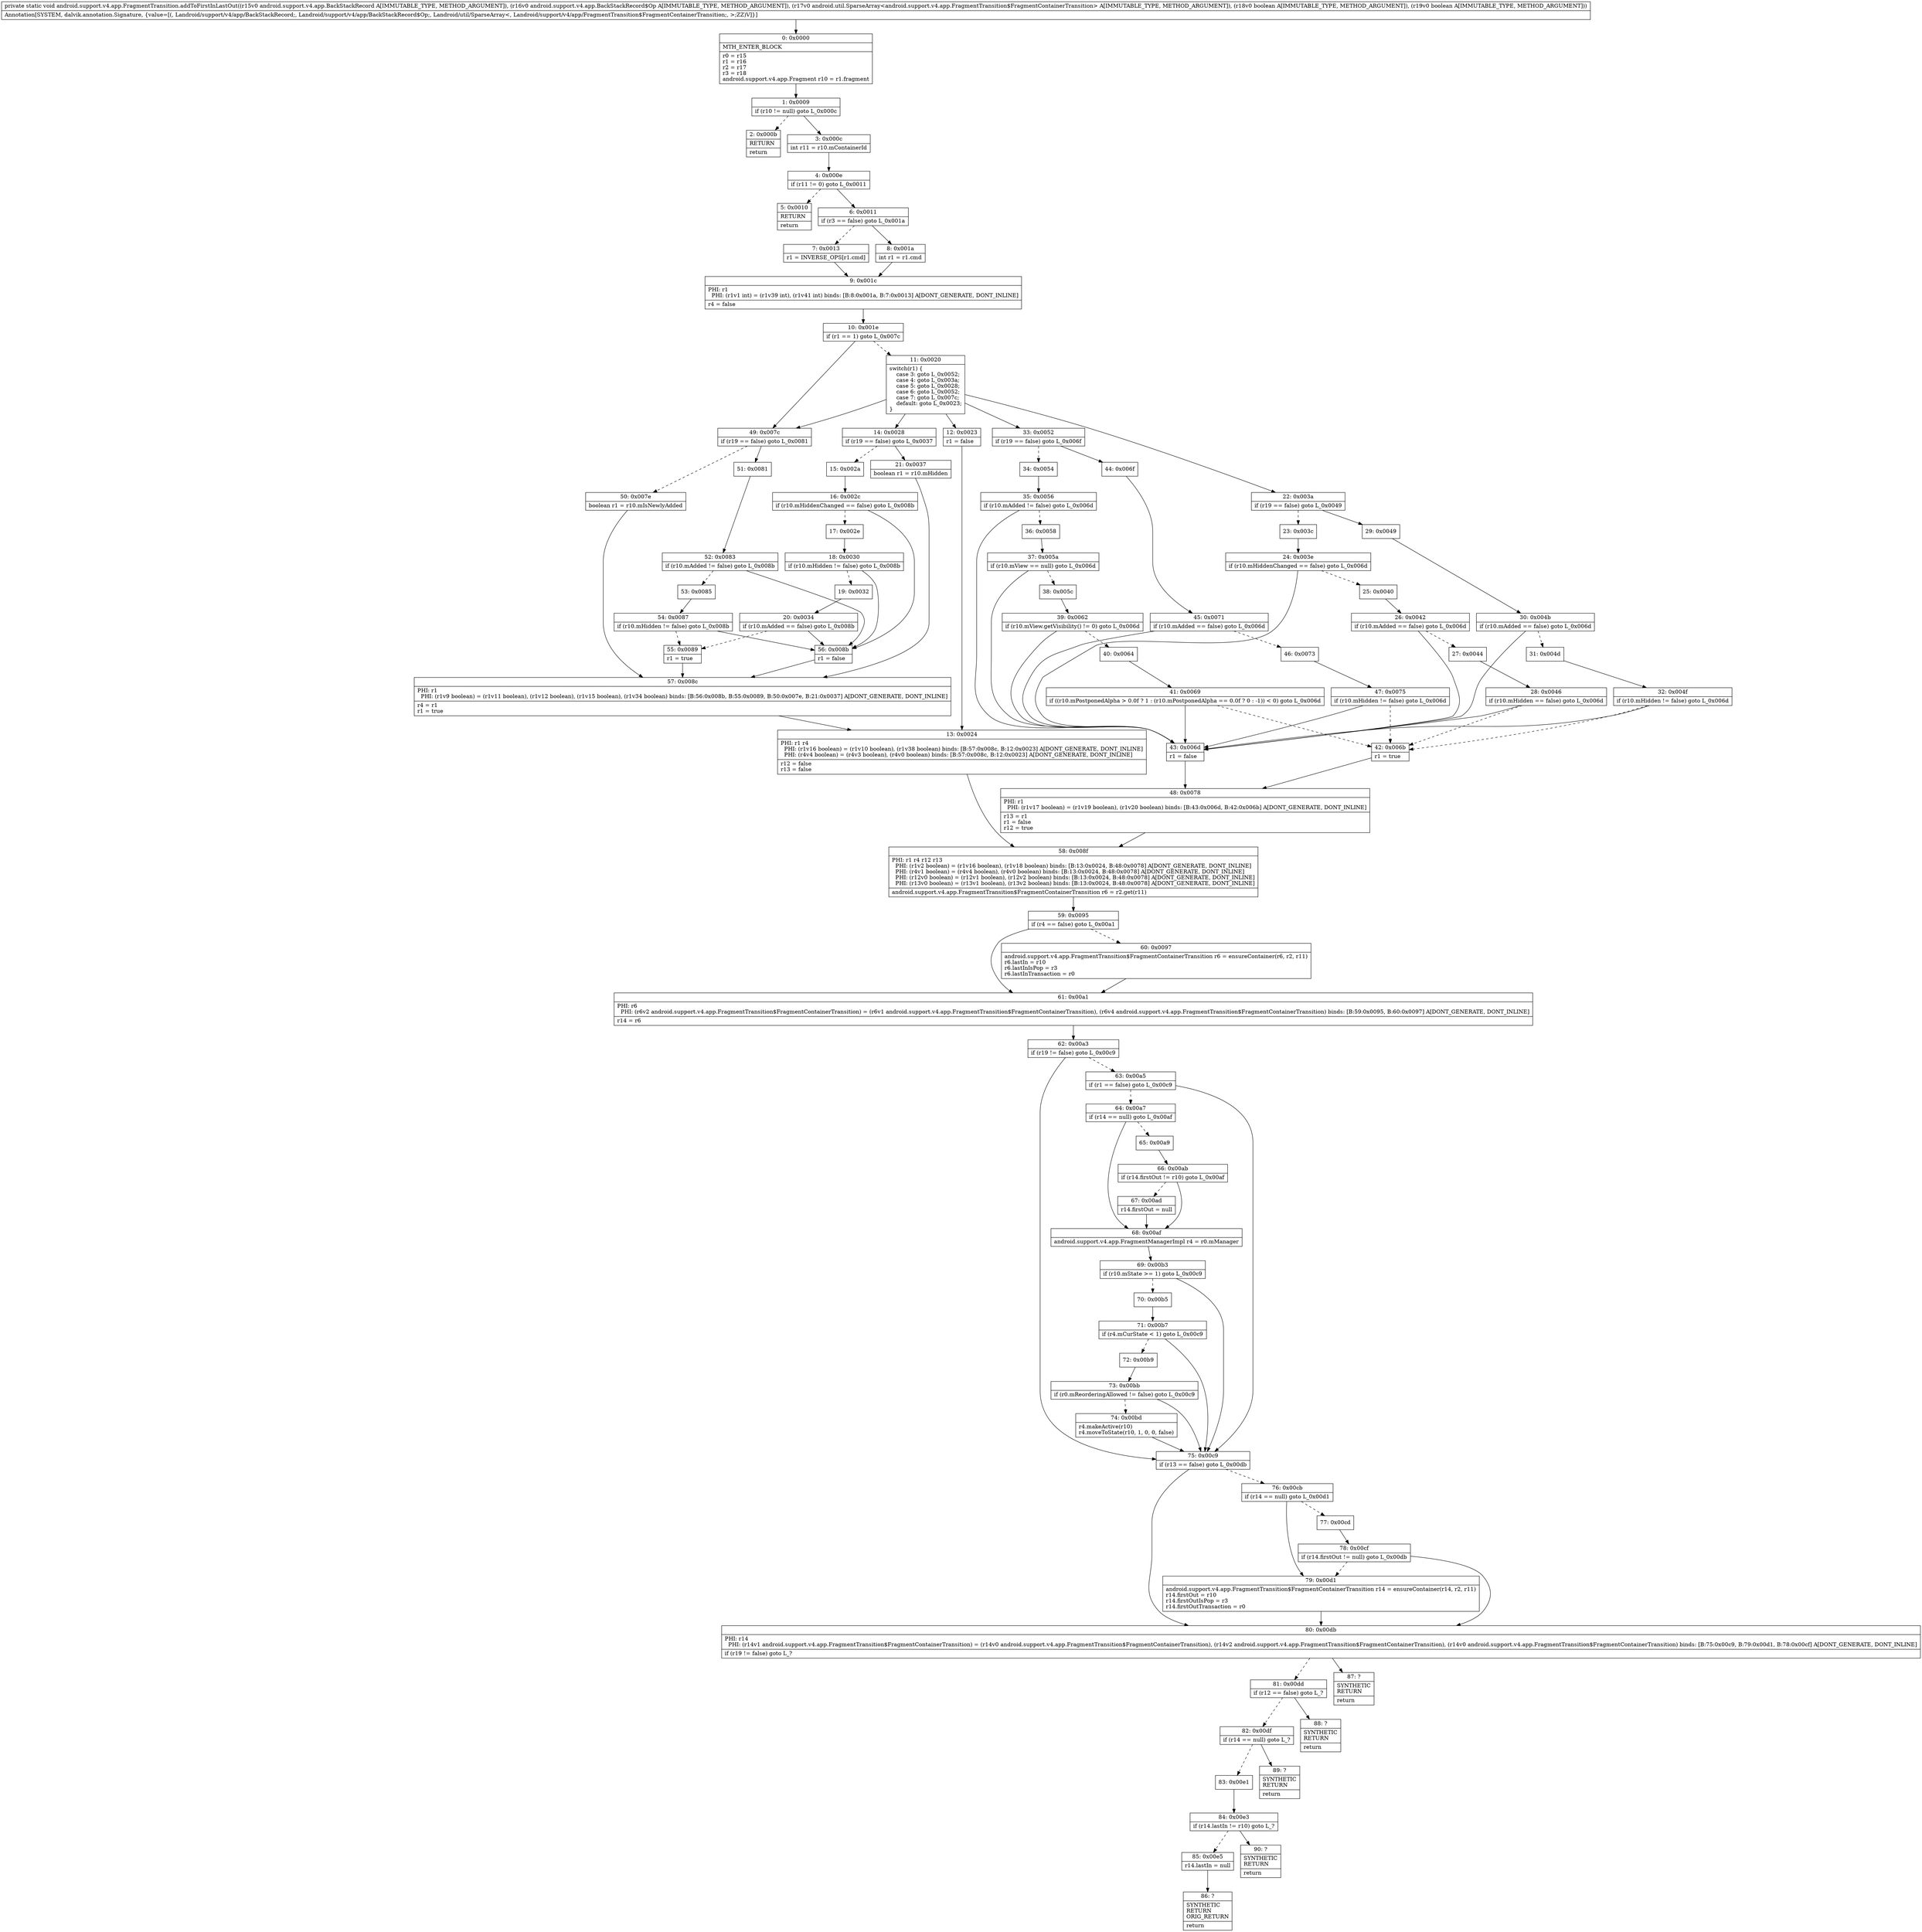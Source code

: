 digraph "CFG forandroid.support.v4.app.FragmentTransition.addToFirstInLastOut(Landroid\/support\/v4\/app\/BackStackRecord;Landroid\/support\/v4\/app\/BackStackRecord$Op;Landroid\/util\/SparseArray;ZZ)V" {
Node_0 [shape=record,label="{0\:\ 0x0000|MTH_ENTER_BLOCK\l|r0 = r15\lr1 = r16\lr2 = r17\lr3 = r18\landroid.support.v4.app.Fragment r10 = r1.fragment\l}"];
Node_1 [shape=record,label="{1\:\ 0x0009|if (r10 != null) goto L_0x000c\l}"];
Node_2 [shape=record,label="{2\:\ 0x000b|RETURN\l|return\l}"];
Node_3 [shape=record,label="{3\:\ 0x000c|int r11 = r10.mContainerId\l}"];
Node_4 [shape=record,label="{4\:\ 0x000e|if (r11 != 0) goto L_0x0011\l}"];
Node_5 [shape=record,label="{5\:\ 0x0010|RETURN\l|return\l}"];
Node_6 [shape=record,label="{6\:\ 0x0011|if (r3 == false) goto L_0x001a\l}"];
Node_7 [shape=record,label="{7\:\ 0x0013|r1 = INVERSE_OPS[r1.cmd]\l}"];
Node_8 [shape=record,label="{8\:\ 0x001a|int r1 = r1.cmd\l}"];
Node_9 [shape=record,label="{9\:\ 0x001c|PHI: r1 \l  PHI: (r1v1 int) = (r1v39 int), (r1v41 int) binds: [B:8:0x001a, B:7:0x0013] A[DONT_GENERATE, DONT_INLINE]\l|r4 = false\l}"];
Node_10 [shape=record,label="{10\:\ 0x001e|if (r1 == 1) goto L_0x007c\l}"];
Node_11 [shape=record,label="{11\:\ 0x0020|switch(r1) \{\l    case 3: goto L_0x0052;\l    case 4: goto L_0x003a;\l    case 5: goto L_0x0028;\l    case 6: goto L_0x0052;\l    case 7: goto L_0x007c;\l    default: goto L_0x0023;\l\}\l}"];
Node_12 [shape=record,label="{12\:\ 0x0023|r1 = false\l}"];
Node_13 [shape=record,label="{13\:\ 0x0024|PHI: r1 r4 \l  PHI: (r1v16 boolean) = (r1v10 boolean), (r1v38 boolean) binds: [B:57:0x008c, B:12:0x0023] A[DONT_GENERATE, DONT_INLINE]\l  PHI: (r4v4 boolean) = (r4v3 boolean), (r4v0 boolean) binds: [B:57:0x008c, B:12:0x0023] A[DONT_GENERATE, DONT_INLINE]\l|r12 = false\lr13 = false\l}"];
Node_14 [shape=record,label="{14\:\ 0x0028|if (r19 == false) goto L_0x0037\l}"];
Node_15 [shape=record,label="{15\:\ 0x002a}"];
Node_16 [shape=record,label="{16\:\ 0x002c|if (r10.mHiddenChanged == false) goto L_0x008b\l}"];
Node_17 [shape=record,label="{17\:\ 0x002e}"];
Node_18 [shape=record,label="{18\:\ 0x0030|if (r10.mHidden != false) goto L_0x008b\l}"];
Node_19 [shape=record,label="{19\:\ 0x0032}"];
Node_20 [shape=record,label="{20\:\ 0x0034|if (r10.mAdded == false) goto L_0x008b\l}"];
Node_21 [shape=record,label="{21\:\ 0x0037|boolean r1 = r10.mHidden\l}"];
Node_22 [shape=record,label="{22\:\ 0x003a|if (r19 == false) goto L_0x0049\l}"];
Node_23 [shape=record,label="{23\:\ 0x003c}"];
Node_24 [shape=record,label="{24\:\ 0x003e|if (r10.mHiddenChanged == false) goto L_0x006d\l}"];
Node_25 [shape=record,label="{25\:\ 0x0040}"];
Node_26 [shape=record,label="{26\:\ 0x0042|if (r10.mAdded == false) goto L_0x006d\l}"];
Node_27 [shape=record,label="{27\:\ 0x0044}"];
Node_28 [shape=record,label="{28\:\ 0x0046|if (r10.mHidden == false) goto L_0x006d\l}"];
Node_29 [shape=record,label="{29\:\ 0x0049}"];
Node_30 [shape=record,label="{30\:\ 0x004b|if (r10.mAdded == false) goto L_0x006d\l}"];
Node_31 [shape=record,label="{31\:\ 0x004d}"];
Node_32 [shape=record,label="{32\:\ 0x004f|if (r10.mHidden != false) goto L_0x006d\l}"];
Node_33 [shape=record,label="{33\:\ 0x0052|if (r19 == false) goto L_0x006f\l}"];
Node_34 [shape=record,label="{34\:\ 0x0054}"];
Node_35 [shape=record,label="{35\:\ 0x0056|if (r10.mAdded != false) goto L_0x006d\l}"];
Node_36 [shape=record,label="{36\:\ 0x0058}"];
Node_37 [shape=record,label="{37\:\ 0x005a|if (r10.mView == null) goto L_0x006d\l}"];
Node_38 [shape=record,label="{38\:\ 0x005c}"];
Node_39 [shape=record,label="{39\:\ 0x0062|if (r10.mView.getVisibility() != 0) goto L_0x006d\l}"];
Node_40 [shape=record,label="{40\:\ 0x0064}"];
Node_41 [shape=record,label="{41\:\ 0x0069|if ((r10.mPostponedAlpha \> 0.0f ? 1 : (r10.mPostponedAlpha == 0.0f ? 0 : \-1)) \< 0) goto L_0x006d\l}"];
Node_42 [shape=record,label="{42\:\ 0x006b|r1 = true\l}"];
Node_43 [shape=record,label="{43\:\ 0x006d|r1 = false\l}"];
Node_44 [shape=record,label="{44\:\ 0x006f}"];
Node_45 [shape=record,label="{45\:\ 0x0071|if (r10.mAdded == false) goto L_0x006d\l}"];
Node_46 [shape=record,label="{46\:\ 0x0073}"];
Node_47 [shape=record,label="{47\:\ 0x0075|if (r10.mHidden != false) goto L_0x006d\l}"];
Node_48 [shape=record,label="{48\:\ 0x0078|PHI: r1 \l  PHI: (r1v17 boolean) = (r1v19 boolean), (r1v20 boolean) binds: [B:43:0x006d, B:42:0x006b] A[DONT_GENERATE, DONT_INLINE]\l|r13 = r1\lr1 = false\lr12 = true\l}"];
Node_49 [shape=record,label="{49\:\ 0x007c|if (r19 == false) goto L_0x0081\l}"];
Node_50 [shape=record,label="{50\:\ 0x007e|boolean r1 = r10.mIsNewlyAdded\l}"];
Node_51 [shape=record,label="{51\:\ 0x0081}"];
Node_52 [shape=record,label="{52\:\ 0x0083|if (r10.mAdded != false) goto L_0x008b\l}"];
Node_53 [shape=record,label="{53\:\ 0x0085}"];
Node_54 [shape=record,label="{54\:\ 0x0087|if (r10.mHidden != false) goto L_0x008b\l}"];
Node_55 [shape=record,label="{55\:\ 0x0089|r1 = true\l}"];
Node_56 [shape=record,label="{56\:\ 0x008b|r1 = false\l}"];
Node_57 [shape=record,label="{57\:\ 0x008c|PHI: r1 \l  PHI: (r1v9 boolean) = (r1v11 boolean), (r1v12 boolean), (r1v15 boolean), (r1v34 boolean) binds: [B:56:0x008b, B:55:0x0089, B:50:0x007e, B:21:0x0037] A[DONT_GENERATE, DONT_INLINE]\l|r4 = r1\lr1 = true\l}"];
Node_58 [shape=record,label="{58\:\ 0x008f|PHI: r1 r4 r12 r13 \l  PHI: (r1v2 boolean) = (r1v16 boolean), (r1v18 boolean) binds: [B:13:0x0024, B:48:0x0078] A[DONT_GENERATE, DONT_INLINE]\l  PHI: (r4v1 boolean) = (r4v4 boolean), (r4v0 boolean) binds: [B:13:0x0024, B:48:0x0078] A[DONT_GENERATE, DONT_INLINE]\l  PHI: (r12v0 boolean) = (r12v1 boolean), (r12v2 boolean) binds: [B:13:0x0024, B:48:0x0078] A[DONT_GENERATE, DONT_INLINE]\l  PHI: (r13v0 boolean) = (r13v1 boolean), (r13v2 boolean) binds: [B:13:0x0024, B:48:0x0078] A[DONT_GENERATE, DONT_INLINE]\l|android.support.v4.app.FragmentTransition$FragmentContainerTransition r6 = r2.get(r11)\l}"];
Node_59 [shape=record,label="{59\:\ 0x0095|if (r4 == false) goto L_0x00a1\l}"];
Node_60 [shape=record,label="{60\:\ 0x0097|android.support.v4.app.FragmentTransition$FragmentContainerTransition r6 = ensureContainer(r6, r2, r11)\lr6.lastIn = r10\lr6.lastInIsPop = r3\lr6.lastInTransaction = r0\l}"];
Node_61 [shape=record,label="{61\:\ 0x00a1|PHI: r6 \l  PHI: (r6v2 android.support.v4.app.FragmentTransition$FragmentContainerTransition) = (r6v1 android.support.v4.app.FragmentTransition$FragmentContainerTransition), (r6v4 android.support.v4.app.FragmentTransition$FragmentContainerTransition) binds: [B:59:0x0095, B:60:0x0097] A[DONT_GENERATE, DONT_INLINE]\l|r14 = r6\l}"];
Node_62 [shape=record,label="{62\:\ 0x00a3|if (r19 != false) goto L_0x00c9\l}"];
Node_63 [shape=record,label="{63\:\ 0x00a5|if (r1 == false) goto L_0x00c9\l}"];
Node_64 [shape=record,label="{64\:\ 0x00a7|if (r14 == null) goto L_0x00af\l}"];
Node_65 [shape=record,label="{65\:\ 0x00a9}"];
Node_66 [shape=record,label="{66\:\ 0x00ab|if (r14.firstOut != r10) goto L_0x00af\l}"];
Node_67 [shape=record,label="{67\:\ 0x00ad|r14.firstOut = null\l}"];
Node_68 [shape=record,label="{68\:\ 0x00af|android.support.v4.app.FragmentManagerImpl r4 = r0.mManager\l}"];
Node_69 [shape=record,label="{69\:\ 0x00b3|if (r10.mState \>= 1) goto L_0x00c9\l}"];
Node_70 [shape=record,label="{70\:\ 0x00b5}"];
Node_71 [shape=record,label="{71\:\ 0x00b7|if (r4.mCurState \< 1) goto L_0x00c9\l}"];
Node_72 [shape=record,label="{72\:\ 0x00b9}"];
Node_73 [shape=record,label="{73\:\ 0x00bb|if (r0.mReorderingAllowed != false) goto L_0x00c9\l}"];
Node_74 [shape=record,label="{74\:\ 0x00bd|r4.makeActive(r10)\lr4.moveToState(r10, 1, 0, 0, false)\l}"];
Node_75 [shape=record,label="{75\:\ 0x00c9|if (r13 == false) goto L_0x00db\l}"];
Node_76 [shape=record,label="{76\:\ 0x00cb|if (r14 == null) goto L_0x00d1\l}"];
Node_77 [shape=record,label="{77\:\ 0x00cd}"];
Node_78 [shape=record,label="{78\:\ 0x00cf|if (r14.firstOut != null) goto L_0x00db\l}"];
Node_79 [shape=record,label="{79\:\ 0x00d1|android.support.v4.app.FragmentTransition$FragmentContainerTransition r14 = ensureContainer(r14, r2, r11)\lr14.firstOut = r10\lr14.firstOutIsPop = r3\lr14.firstOutTransaction = r0\l}"];
Node_80 [shape=record,label="{80\:\ 0x00db|PHI: r14 \l  PHI: (r14v1 android.support.v4.app.FragmentTransition$FragmentContainerTransition) = (r14v0 android.support.v4.app.FragmentTransition$FragmentContainerTransition), (r14v2 android.support.v4.app.FragmentTransition$FragmentContainerTransition), (r14v0 android.support.v4.app.FragmentTransition$FragmentContainerTransition) binds: [B:75:0x00c9, B:79:0x00d1, B:78:0x00cf] A[DONT_GENERATE, DONT_INLINE]\l|if (r19 != false) goto L_?\l}"];
Node_81 [shape=record,label="{81\:\ 0x00dd|if (r12 == false) goto L_?\l}"];
Node_82 [shape=record,label="{82\:\ 0x00df|if (r14 == null) goto L_?\l}"];
Node_83 [shape=record,label="{83\:\ 0x00e1}"];
Node_84 [shape=record,label="{84\:\ 0x00e3|if (r14.lastIn != r10) goto L_?\l}"];
Node_85 [shape=record,label="{85\:\ 0x00e5|r14.lastIn = null\l}"];
Node_86 [shape=record,label="{86\:\ ?|SYNTHETIC\lRETURN\lORIG_RETURN\l|return\l}"];
Node_87 [shape=record,label="{87\:\ ?|SYNTHETIC\lRETURN\l|return\l}"];
Node_88 [shape=record,label="{88\:\ ?|SYNTHETIC\lRETURN\l|return\l}"];
Node_89 [shape=record,label="{89\:\ ?|SYNTHETIC\lRETURN\l|return\l}"];
Node_90 [shape=record,label="{90\:\ ?|SYNTHETIC\lRETURN\l|return\l}"];
MethodNode[shape=record,label="{private static void android.support.v4.app.FragmentTransition.addToFirstInLastOut((r15v0 android.support.v4.app.BackStackRecord A[IMMUTABLE_TYPE, METHOD_ARGUMENT]), (r16v0 android.support.v4.app.BackStackRecord$Op A[IMMUTABLE_TYPE, METHOD_ARGUMENT]), (r17v0 android.util.SparseArray\<android.support.v4.app.FragmentTransition$FragmentContainerTransition\> A[IMMUTABLE_TYPE, METHOD_ARGUMENT]), (r18v0 boolean A[IMMUTABLE_TYPE, METHOD_ARGUMENT]), (r19v0 boolean A[IMMUTABLE_TYPE, METHOD_ARGUMENT]))  | Annotation[SYSTEM, dalvik.annotation.Signature, \{value=[(, Landroid\/support\/v4\/app\/BackStackRecord;, Landroid\/support\/v4\/app\/BackStackRecord$Op;, Landroid\/util\/SparseArray\<, Landroid\/support\/v4\/app\/FragmentTransition$FragmentContainerTransition;, \>;ZZ)V]\}]\l}"];
MethodNode -> Node_0;
Node_0 -> Node_1;
Node_1 -> Node_2[style=dashed];
Node_1 -> Node_3;
Node_3 -> Node_4;
Node_4 -> Node_5[style=dashed];
Node_4 -> Node_6;
Node_6 -> Node_7[style=dashed];
Node_6 -> Node_8;
Node_7 -> Node_9;
Node_8 -> Node_9;
Node_9 -> Node_10;
Node_10 -> Node_11[style=dashed];
Node_10 -> Node_49;
Node_11 -> Node_12;
Node_11 -> Node_14;
Node_11 -> Node_22;
Node_11 -> Node_33;
Node_11 -> Node_49;
Node_12 -> Node_13;
Node_13 -> Node_58;
Node_14 -> Node_15[style=dashed];
Node_14 -> Node_21;
Node_15 -> Node_16;
Node_16 -> Node_17[style=dashed];
Node_16 -> Node_56;
Node_17 -> Node_18;
Node_18 -> Node_19[style=dashed];
Node_18 -> Node_56;
Node_19 -> Node_20;
Node_20 -> Node_56;
Node_20 -> Node_55[style=dashed];
Node_21 -> Node_57;
Node_22 -> Node_23[style=dashed];
Node_22 -> Node_29;
Node_23 -> Node_24;
Node_24 -> Node_25[style=dashed];
Node_24 -> Node_43;
Node_25 -> Node_26;
Node_26 -> Node_27[style=dashed];
Node_26 -> Node_43;
Node_27 -> Node_28;
Node_28 -> Node_43;
Node_28 -> Node_42[style=dashed];
Node_29 -> Node_30;
Node_30 -> Node_31[style=dashed];
Node_30 -> Node_43;
Node_31 -> Node_32;
Node_32 -> Node_43;
Node_32 -> Node_42[style=dashed];
Node_33 -> Node_34[style=dashed];
Node_33 -> Node_44;
Node_34 -> Node_35;
Node_35 -> Node_36[style=dashed];
Node_35 -> Node_43;
Node_36 -> Node_37;
Node_37 -> Node_38[style=dashed];
Node_37 -> Node_43;
Node_38 -> Node_39;
Node_39 -> Node_40[style=dashed];
Node_39 -> Node_43;
Node_40 -> Node_41;
Node_41 -> Node_42[style=dashed];
Node_41 -> Node_43;
Node_42 -> Node_48;
Node_43 -> Node_48;
Node_44 -> Node_45;
Node_45 -> Node_43;
Node_45 -> Node_46[style=dashed];
Node_46 -> Node_47;
Node_47 -> Node_43;
Node_47 -> Node_42[style=dashed];
Node_48 -> Node_58;
Node_49 -> Node_50[style=dashed];
Node_49 -> Node_51;
Node_50 -> Node_57;
Node_51 -> Node_52;
Node_52 -> Node_53[style=dashed];
Node_52 -> Node_56;
Node_53 -> Node_54;
Node_54 -> Node_55[style=dashed];
Node_54 -> Node_56;
Node_55 -> Node_57;
Node_56 -> Node_57;
Node_57 -> Node_13;
Node_58 -> Node_59;
Node_59 -> Node_60[style=dashed];
Node_59 -> Node_61;
Node_60 -> Node_61;
Node_61 -> Node_62;
Node_62 -> Node_63[style=dashed];
Node_62 -> Node_75;
Node_63 -> Node_64[style=dashed];
Node_63 -> Node_75;
Node_64 -> Node_65[style=dashed];
Node_64 -> Node_68;
Node_65 -> Node_66;
Node_66 -> Node_67[style=dashed];
Node_66 -> Node_68;
Node_67 -> Node_68;
Node_68 -> Node_69;
Node_69 -> Node_70[style=dashed];
Node_69 -> Node_75;
Node_70 -> Node_71;
Node_71 -> Node_72[style=dashed];
Node_71 -> Node_75;
Node_72 -> Node_73;
Node_73 -> Node_74[style=dashed];
Node_73 -> Node_75;
Node_74 -> Node_75;
Node_75 -> Node_76[style=dashed];
Node_75 -> Node_80;
Node_76 -> Node_77[style=dashed];
Node_76 -> Node_79;
Node_77 -> Node_78;
Node_78 -> Node_79[style=dashed];
Node_78 -> Node_80;
Node_79 -> Node_80;
Node_80 -> Node_81[style=dashed];
Node_80 -> Node_87;
Node_81 -> Node_82[style=dashed];
Node_81 -> Node_88;
Node_82 -> Node_83[style=dashed];
Node_82 -> Node_89;
Node_83 -> Node_84;
Node_84 -> Node_85[style=dashed];
Node_84 -> Node_90;
Node_85 -> Node_86;
}

